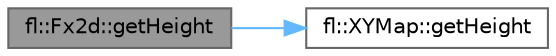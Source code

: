digraph "fl::Fx2d::getHeight"
{
 // LATEX_PDF_SIZE
  bgcolor="transparent";
  edge [fontname=Helvetica,fontsize=10,labelfontname=Helvetica,labelfontsize=10];
  node [fontname=Helvetica,fontsize=10,shape=box,height=0.2,width=0.4];
  rankdir="LR";
  Node1 [id="Node000001",label="fl::Fx2d::getHeight",height=0.2,width=0.4,color="gray40", fillcolor="grey60", style="filled", fontcolor="black",tooltip=" "];
  Node1 -> Node2 [id="edge1_Node000001_Node000002",color="steelblue1",style="solid",tooltip=" "];
  Node2 [id="Node000002",label="fl::XYMap::getHeight",height=0.2,width=0.4,color="grey40", fillcolor="white", style="filled",URL="$d0/dce/classfl_1_1_x_y_map.html#abcc25dd0cecf6ebc8a7a97ddaf96e798",tooltip=" "];
}

